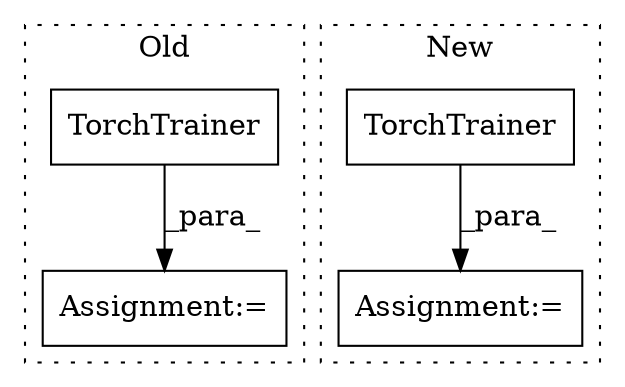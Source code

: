digraph G {
subgraph cluster0 {
1 [label="TorchTrainer" a="32" s="20415,20515" l="13,1" shape="box"];
3 [label="Assignment:=" a="7" s="20414" l="1" shape="box"];
label = "Old";
style="dotted";
}
subgraph cluster1 {
2 [label="TorchTrainer" a="32" s="21547,21580" l="13,1" shape="box"];
4 [label="Assignment:=" a="7" s="21546" l="1" shape="box"];
label = "New";
style="dotted";
}
1 -> 3 [label="_para_"];
2 -> 4 [label="_para_"];
}